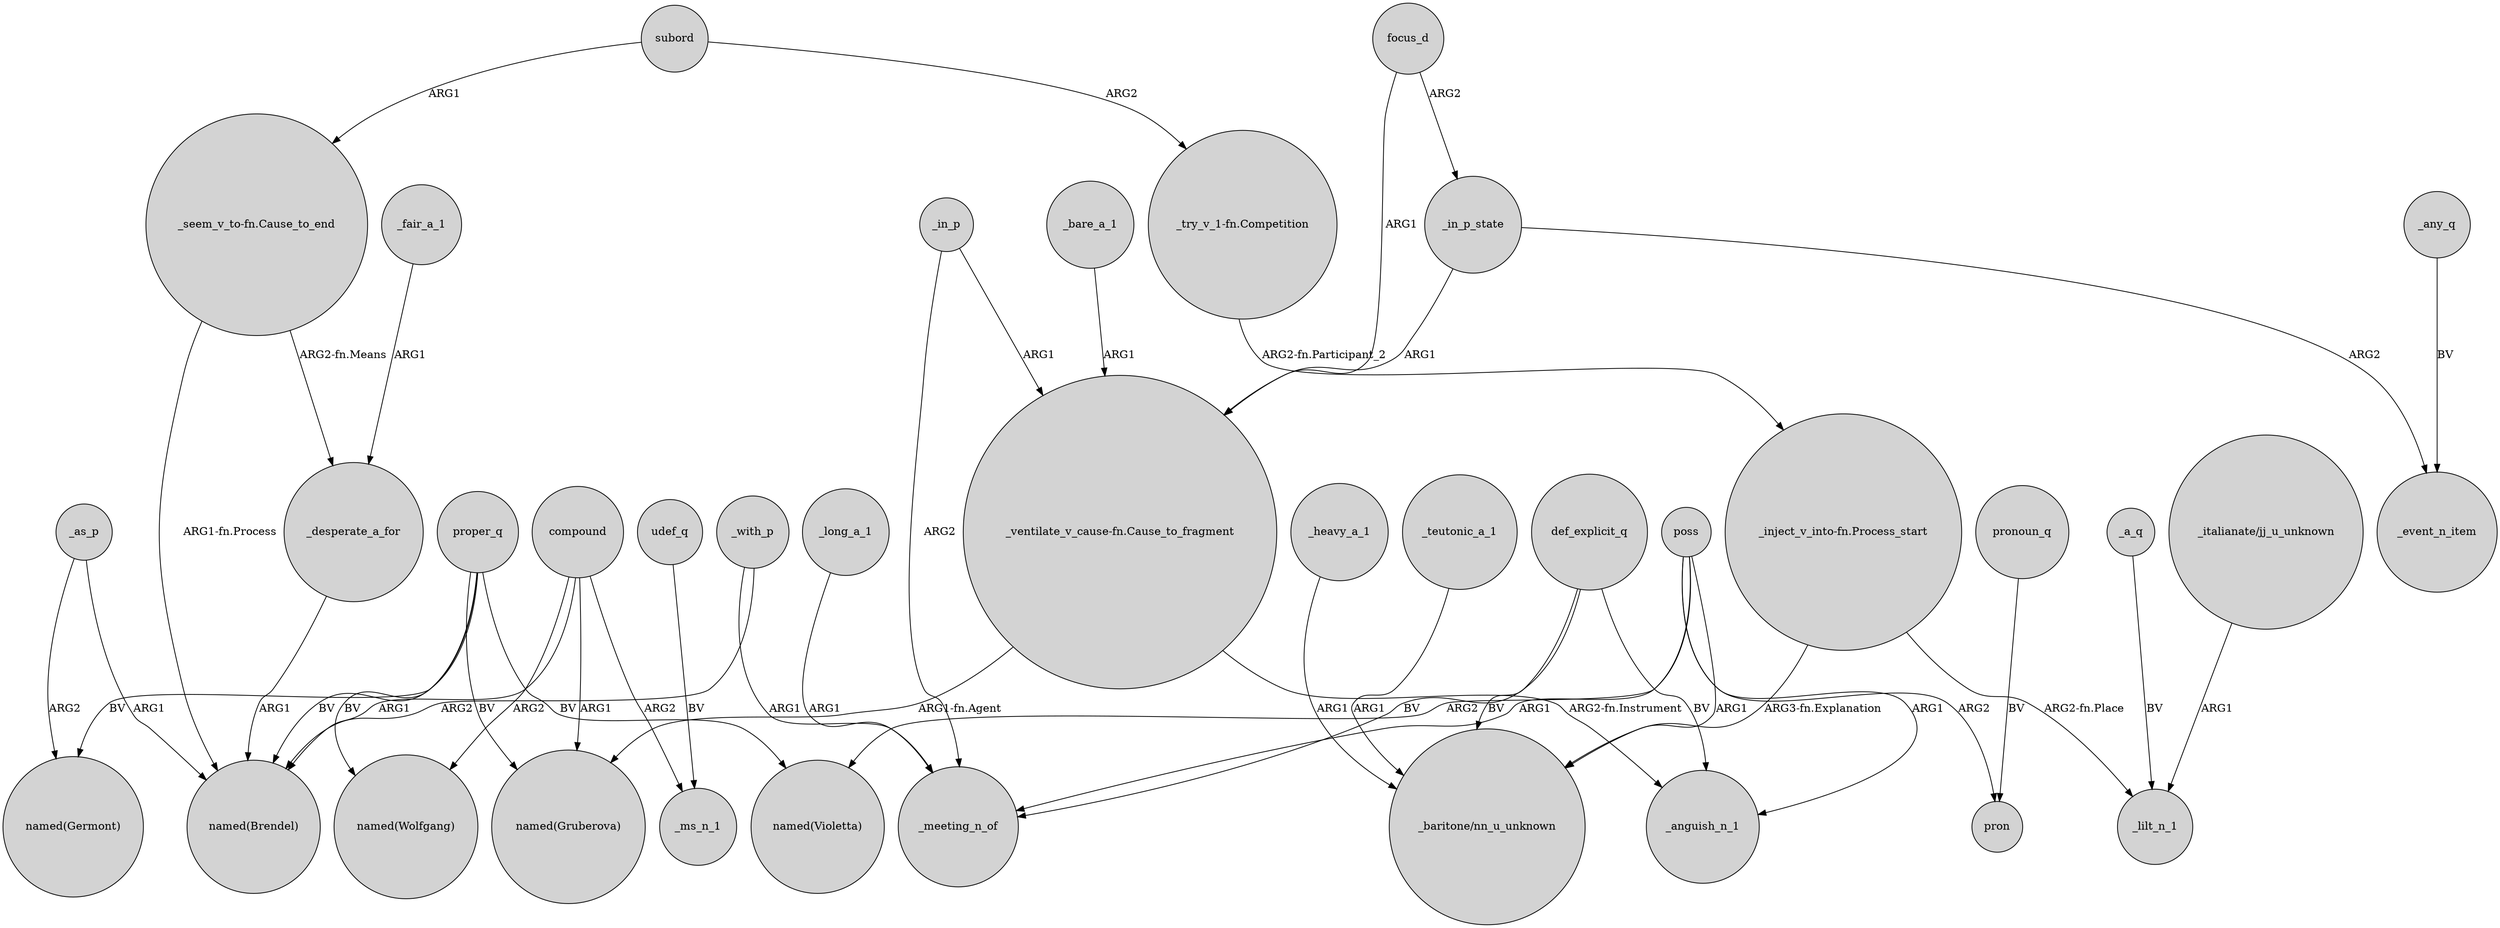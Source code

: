 digraph {
	node [shape=circle style=filled]
	_bare_a_1 -> "_ventilate_v_cause-fn.Cause_to_fragment" [label=ARG1]
	focus_d -> "_ventilate_v_cause-fn.Cause_to_fragment" [label=ARG1]
	focus_d -> _in_p_state [label=ARG2]
	_as_p -> "named(Brendel)" [label=ARG1]
	compound -> _ms_n_1 [label=ARG2]
	_with_p -> _meeting_n_of [label=ARG1]
	_a_q -> _lilt_n_1 [label=BV]
	"_italianate/jj_u_unknown" -> _lilt_n_1 [label=ARG1]
	_teutonic_a_1 -> "_baritone/nn_u_unknown" [label=ARG1]
	"_seem_v_to-fn.Cause_to_end" -> _desperate_a_for [label="ARG2-fn.Means"]
	"_inject_v_into-fn.Process_start" -> "_baritone/nn_u_unknown" [label="ARG3-fn.Explanation"]
	def_explicit_q -> _anguish_n_1 [label=BV]
	proper_q -> "named(Gruberova)" [label=BV]
	subord -> "_try_v_1-fn.Competition" [label=ARG2]
	_in_p_state -> "_ventilate_v_cause-fn.Cause_to_fragment" [label=ARG1]
	poss -> _meeting_n_of [label=ARG1]
	"_seem_v_to-fn.Cause_to_end" -> "named(Brendel)" [label="ARG1-fn.Process"]
	poss -> "_baritone/nn_u_unknown" [label=ARG1]
	_heavy_a_1 -> "_baritone/nn_u_unknown" [label=ARG1]
	"_ventilate_v_cause-fn.Cause_to_fragment" -> "named(Gruberova)" [label="ARG1-fn.Agent"]
	_in_p -> _meeting_n_of [label=ARG2]
	_as_p -> "named(Germont)" [label=ARG2]
	_fair_a_1 -> _desperate_a_for [label=ARG1]
	poss -> _anguish_n_1 [label=ARG1]
	pronoun_q -> pron [label=BV]
	poss -> pron [label=ARG2]
	"_ventilate_v_cause-fn.Cause_to_fragment" -> _anguish_n_1 [label="ARG2-fn.Instrument"]
	compound -> "named(Wolfgang)" [label=ARG2]
	proper_q -> "named(Wolfgang)" [label=BV]
	proper_q -> "named(Germont)" [label=BV]
	_with_p -> "named(Brendel)" [label=ARG2]
	_any_q -> _event_n_item [label=BV]
	compound -> "named(Gruberova)" [label=ARG1]
	poss -> "named(Violetta)" [label=ARG2]
	def_explicit_q -> "_baritone/nn_u_unknown" [label=BV]
	_long_a_1 -> _meeting_n_of [label=ARG1]
	subord -> "_seem_v_to-fn.Cause_to_end" [label=ARG1]
	proper_q -> "named(Brendel)" [label=BV]
	_in_p -> "_ventilate_v_cause-fn.Cause_to_fragment" [label=ARG1]
	udef_q -> _ms_n_1 [label=BV]
	proper_q -> "named(Violetta)" [label=BV]
	_in_p_state -> _event_n_item [label=ARG2]
	"_try_v_1-fn.Competition" -> "_inject_v_into-fn.Process_start" [label="ARG2-fn.Participant_2"]
	"_inject_v_into-fn.Process_start" -> _lilt_n_1 [label="ARG2-fn.Place"]
	_desperate_a_for -> "named(Brendel)" [label=ARG1]
	compound -> "named(Brendel)" [label=ARG1]
	def_explicit_q -> _meeting_n_of [label=BV]
}
